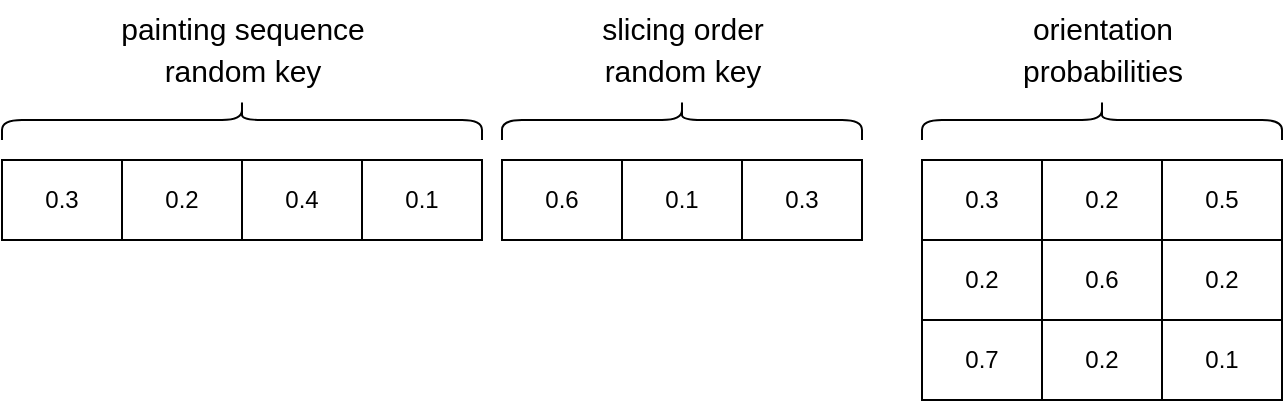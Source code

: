 <mxfile version="20.7.4" type="device"><diagram id="XdXDwyR-r_PqrQyKESN_" name="Page-1"><mxGraphModel dx="1118" dy="622" grid="1" gridSize="10" guides="1" tooltips="1" connect="1" arrows="1" fold="1" page="1" pageScale="1" pageWidth="1100" pageHeight="850" math="0" shadow="0"><root><mxCell id="0"/><mxCell id="1" parent="0"/><mxCell id="sWGIIldHXHQuQpvI23MK-1" value="" style="shape=table;html=1;whiteSpace=wrap;startSize=0;container=1;collapsible=0;childLayout=tableLayout;" parent="1" vertex="1"><mxGeometry x="170" y="290" width="240" height="40" as="geometry"/></mxCell><mxCell id="sWGIIldHXHQuQpvI23MK-2" value="" style="shape=tableRow;horizontal=0;startSize=0;swimlaneHead=0;swimlaneBody=0;top=0;left=0;bottom=0;right=0;collapsible=0;dropTarget=0;fillColor=none;points=[[0,0.5],[1,0.5]];portConstraint=eastwest;" parent="sWGIIldHXHQuQpvI23MK-1" vertex="1"><mxGeometry width="240" height="40" as="geometry"/></mxCell><mxCell id="sWGIIldHXHQuQpvI23MK-3" value="0.3" style="shape=partialRectangle;html=1;whiteSpace=wrap;connectable=0;fillColor=none;top=0;left=0;bottom=0;right=0;overflow=hidden;" parent="sWGIIldHXHQuQpvI23MK-2" vertex="1"><mxGeometry width="60" height="40" as="geometry"><mxRectangle width="60" height="40" as="alternateBounds"/></mxGeometry></mxCell><mxCell id="sWGIIldHXHQuQpvI23MK-4" value="0.2" style="shape=partialRectangle;html=1;whiteSpace=wrap;connectable=0;fillColor=none;top=0;left=0;bottom=0;right=0;overflow=hidden;" parent="sWGIIldHXHQuQpvI23MK-2" vertex="1"><mxGeometry x="60" width="60" height="40" as="geometry"><mxRectangle width="60" height="40" as="alternateBounds"/></mxGeometry></mxCell><mxCell id="sWGIIldHXHQuQpvI23MK-14" value="0.4" style="shape=partialRectangle;html=1;whiteSpace=wrap;connectable=0;fillColor=none;top=0;left=0;bottom=0;right=0;overflow=hidden;" parent="sWGIIldHXHQuQpvI23MK-2" vertex="1"><mxGeometry x="120" width="60" height="40" as="geometry"><mxRectangle width="60" height="40" as="alternateBounds"/></mxGeometry></mxCell><mxCell id="sWGIIldHXHQuQpvI23MK-15" value="0.1" style="shape=partialRectangle;html=1;whiteSpace=wrap;connectable=0;fillColor=none;top=0;left=0;bottom=0;right=0;overflow=hidden;" parent="sWGIIldHXHQuQpvI23MK-2" vertex="1"><mxGeometry x="180" width="60" height="40" as="geometry"><mxRectangle width="60" height="40" as="alternateBounds"/></mxGeometry></mxCell><mxCell id="sWGIIldHXHQuQpvI23MK-28" value="" style="shape=table;html=1;whiteSpace=wrap;startSize=0;container=1;collapsible=0;childLayout=tableLayout;" parent="1" vertex="1"><mxGeometry x="420" y="290" width="180" height="40" as="geometry"/></mxCell><mxCell id="sWGIIldHXHQuQpvI23MK-29" value="" style="shape=tableRow;horizontal=0;startSize=0;swimlaneHead=0;swimlaneBody=0;top=0;left=0;bottom=0;right=0;collapsible=0;dropTarget=0;fillColor=none;points=[[0,0.5],[1,0.5]];portConstraint=eastwest;" parent="sWGIIldHXHQuQpvI23MK-28" vertex="1"><mxGeometry width="180" height="40" as="geometry"/></mxCell><mxCell id="sWGIIldHXHQuQpvI23MK-30" value="0.6" style="shape=partialRectangle;html=1;whiteSpace=wrap;connectable=0;fillColor=none;top=0;left=0;bottom=0;right=0;overflow=hidden;" parent="sWGIIldHXHQuQpvI23MK-29" vertex="1"><mxGeometry width="60" height="40" as="geometry"><mxRectangle width="60" height="40" as="alternateBounds"/></mxGeometry></mxCell><mxCell id="sWGIIldHXHQuQpvI23MK-31" value="0.1" style="shape=partialRectangle;html=1;whiteSpace=wrap;connectable=0;fillColor=none;top=0;left=0;bottom=0;right=0;overflow=hidden;" parent="sWGIIldHXHQuQpvI23MK-29" vertex="1"><mxGeometry x="60" width="60" height="40" as="geometry"><mxRectangle width="60" height="40" as="alternateBounds"/></mxGeometry></mxCell><mxCell id="sWGIIldHXHQuQpvI23MK-32" value="0.3" style="shape=partialRectangle;html=1;whiteSpace=wrap;connectable=0;fillColor=none;top=0;left=0;bottom=0;right=0;overflow=hidden;" parent="sWGIIldHXHQuQpvI23MK-29" vertex="1"><mxGeometry x="120" width="60" height="40" as="geometry"><mxRectangle width="60" height="40" as="alternateBounds"/></mxGeometry></mxCell><mxCell id="sWGIIldHXHQuQpvI23MK-39" value="" style="shape=table;html=1;whiteSpace=wrap;startSize=0;container=1;collapsible=0;childLayout=tableLayout;" parent="1" vertex="1"><mxGeometry x="630" y="290" width="180" height="120" as="geometry"/></mxCell><mxCell id="sWGIIldHXHQuQpvI23MK-40" value="" style="shape=tableRow;horizontal=0;startSize=0;swimlaneHead=0;swimlaneBody=0;top=0;left=0;bottom=0;right=0;collapsible=0;dropTarget=0;fillColor=none;points=[[0,0.5],[1,0.5]];portConstraint=eastwest;" parent="sWGIIldHXHQuQpvI23MK-39" vertex="1"><mxGeometry width="180" height="40" as="geometry"/></mxCell><mxCell id="sWGIIldHXHQuQpvI23MK-41" value="0.3" style="shape=partialRectangle;html=1;whiteSpace=wrap;connectable=0;fillColor=none;top=0;left=0;bottom=0;right=0;overflow=hidden;" parent="sWGIIldHXHQuQpvI23MK-40" vertex="1"><mxGeometry width="60" height="40" as="geometry"><mxRectangle width="60" height="40" as="alternateBounds"/></mxGeometry></mxCell><mxCell id="sWGIIldHXHQuQpvI23MK-42" value="0.2" style="shape=partialRectangle;html=1;whiteSpace=wrap;connectable=0;fillColor=none;top=0;left=0;bottom=0;right=0;overflow=hidden;" parent="sWGIIldHXHQuQpvI23MK-40" vertex="1"><mxGeometry x="60" width="60" height="40" as="geometry"><mxRectangle width="60" height="40" as="alternateBounds"/></mxGeometry></mxCell><mxCell id="sWGIIldHXHQuQpvI23MK-43" value="0.5" style="shape=partialRectangle;html=1;whiteSpace=wrap;connectable=0;fillColor=none;top=0;left=0;bottom=0;right=0;overflow=hidden;" parent="sWGIIldHXHQuQpvI23MK-40" vertex="1"><mxGeometry x="120" width="60" height="40" as="geometry"><mxRectangle width="60" height="40" as="alternateBounds"/></mxGeometry></mxCell><mxCell id="sWGIIldHXHQuQpvI23MK-44" style="shape=tableRow;horizontal=0;startSize=0;swimlaneHead=0;swimlaneBody=0;top=0;left=0;bottom=0;right=0;collapsible=0;dropTarget=0;fillColor=none;points=[[0,0.5],[1,0.5]];portConstraint=eastwest;" parent="sWGIIldHXHQuQpvI23MK-39" vertex="1"><mxGeometry y="40" width="180" height="40" as="geometry"/></mxCell><mxCell id="sWGIIldHXHQuQpvI23MK-45" value="0.2" style="shape=partialRectangle;html=1;whiteSpace=wrap;connectable=0;fillColor=none;top=0;left=0;bottom=0;right=0;overflow=hidden;" parent="sWGIIldHXHQuQpvI23MK-44" vertex="1"><mxGeometry width="60" height="40" as="geometry"><mxRectangle width="60" height="40" as="alternateBounds"/></mxGeometry></mxCell><mxCell id="sWGIIldHXHQuQpvI23MK-46" value="0.6" style="shape=partialRectangle;html=1;whiteSpace=wrap;connectable=0;fillColor=none;top=0;left=0;bottom=0;right=0;overflow=hidden;" parent="sWGIIldHXHQuQpvI23MK-44" vertex="1"><mxGeometry x="60" width="60" height="40" as="geometry"><mxRectangle width="60" height="40" as="alternateBounds"/></mxGeometry></mxCell><mxCell id="sWGIIldHXHQuQpvI23MK-47" value="0.2" style="shape=partialRectangle;html=1;whiteSpace=wrap;connectable=0;fillColor=none;top=0;left=0;bottom=0;right=0;overflow=hidden;" parent="sWGIIldHXHQuQpvI23MK-44" vertex="1"><mxGeometry x="120" width="60" height="40" as="geometry"><mxRectangle width="60" height="40" as="alternateBounds"/></mxGeometry></mxCell><mxCell id="sWGIIldHXHQuQpvI23MK-48" style="shape=tableRow;horizontal=0;startSize=0;swimlaneHead=0;swimlaneBody=0;top=0;left=0;bottom=0;right=0;collapsible=0;dropTarget=0;fillColor=none;points=[[0,0.5],[1,0.5]];portConstraint=eastwest;" parent="sWGIIldHXHQuQpvI23MK-39" vertex="1"><mxGeometry y="80" width="180" height="40" as="geometry"/></mxCell><mxCell id="sWGIIldHXHQuQpvI23MK-49" value="0.7" style="shape=partialRectangle;html=1;whiteSpace=wrap;connectable=0;fillColor=none;top=0;left=0;bottom=0;right=0;overflow=hidden;" parent="sWGIIldHXHQuQpvI23MK-48" vertex="1"><mxGeometry width="60" height="40" as="geometry"><mxRectangle width="60" height="40" as="alternateBounds"/></mxGeometry></mxCell><mxCell id="sWGIIldHXHQuQpvI23MK-50" value="0.2" style="shape=partialRectangle;html=1;whiteSpace=wrap;connectable=0;fillColor=none;top=0;left=0;bottom=0;right=0;overflow=hidden;" parent="sWGIIldHXHQuQpvI23MK-48" vertex="1"><mxGeometry x="60" width="60" height="40" as="geometry"><mxRectangle width="60" height="40" as="alternateBounds"/></mxGeometry></mxCell><mxCell id="sWGIIldHXHQuQpvI23MK-51" value="0.1" style="shape=partialRectangle;html=1;whiteSpace=wrap;connectable=0;fillColor=none;top=0;left=0;bottom=0;right=0;overflow=hidden;" parent="sWGIIldHXHQuQpvI23MK-48" vertex="1"><mxGeometry x="120" width="60" height="40" as="geometry"><mxRectangle width="60" height="40" as="alternateBounds"/></mxGeometry></mxCell><mxCell id="sWGIIldHXHQuQpvI23MK-95" value="&lt;font style=&quot;font-size: 15px;&quot;&gt;painting sequence&lt;br&gt;random key&lt;br&gt;&lt;/font&gt;" style="text;html=1;align=center;verticalAlign=middle;resizable=0;points=[];autosize=1;strokeColor=none;fillColor=none;fontSize=17;fontFamily=Helvetica;fontColor=default;" parent="1" vertex="1"><mxGeometry x="215" y="210" width="150" height="50" as="geometry"/></mxCell><mxCell id="sWGIIldHXHQuQpvI23MK-123" value="&lt;font style=&quot;font-size: 15px;&quot;&gt;slicing order&lt;br&gt;random key&lt;br&gt;&lt;/font&gt;" style="text;html=1;align=center;verticalAlign=middle;resizable=0;points=[];autosize=1;strokeColor=none;fillColor=none;fontSize=17;fontFamily=Helvetica;fontColor=default;" parent="1" vertex="1"><mxGeometry x="460" y="210" width="100" height="50" as="geometry"/></mxCell><mxCell id="sWGIIldHXHQuQpvI23MK-125" value="&lt;font style=&quot;font-size: 15px;&quot;&gt;orientation&lt;br&gt;probabilities&lt;br&gt;&lt;/font&gt;" style="text;html=1;align=center;verticalAlign=middle;resizable=0;points=[];autosize=1;strokeColor=none;fillColor=none;fontSize=17;fontFamily=Helvetica;fontColor=default;" parent="1" vertex="1"><mxGeometry x="670" y="210" width="100" height="50" as="geometry"/></mxCell><mxCell id="D1LdL2bt-GOxow9vJPIf-2" value="" style="shape=curlyBracket;whiteSpace=wrap;html=1;rounded=1;flipH=1;labelPosition=right;verticalLabelPosition=middle;align=left;verticalAlign=middle;direction=south;" parent="1" vertex="1"><mxGeometry x="170" y="260" width="240" height="20" as="geometry"/></mxCell><mxCell id="D1LdL2bt-GOxow9vJPIf-3" value="" style="shape=curlyBracket;whiteSpace=wrap;html=1;rounded=1;flipH=1;labelPosition=right;verticalLabelPosition=middle;align=left;verticalAlign=middle;direction=south;" parent="1" vertex="1"><mxGeometry x="420" y="260" width="180" height="20" as="geometry"/></mxCell><mxCell id="D1LdL2bt-GOxow9vJPIf-4" value="" style="shape=curlyBracket;whiteSpace=wrap;html=1;rounded=1;flipH=1;labelPosition=right;verticalLabelPosition=middle;align=left;verticalAlign=middle;direction=south;" parent="1" vertex="1"><mxGeometry x="630" y="260" width="180" height="20" as="geometry"/></mxCell></root></mxGraphModel></diagram></mxfile>